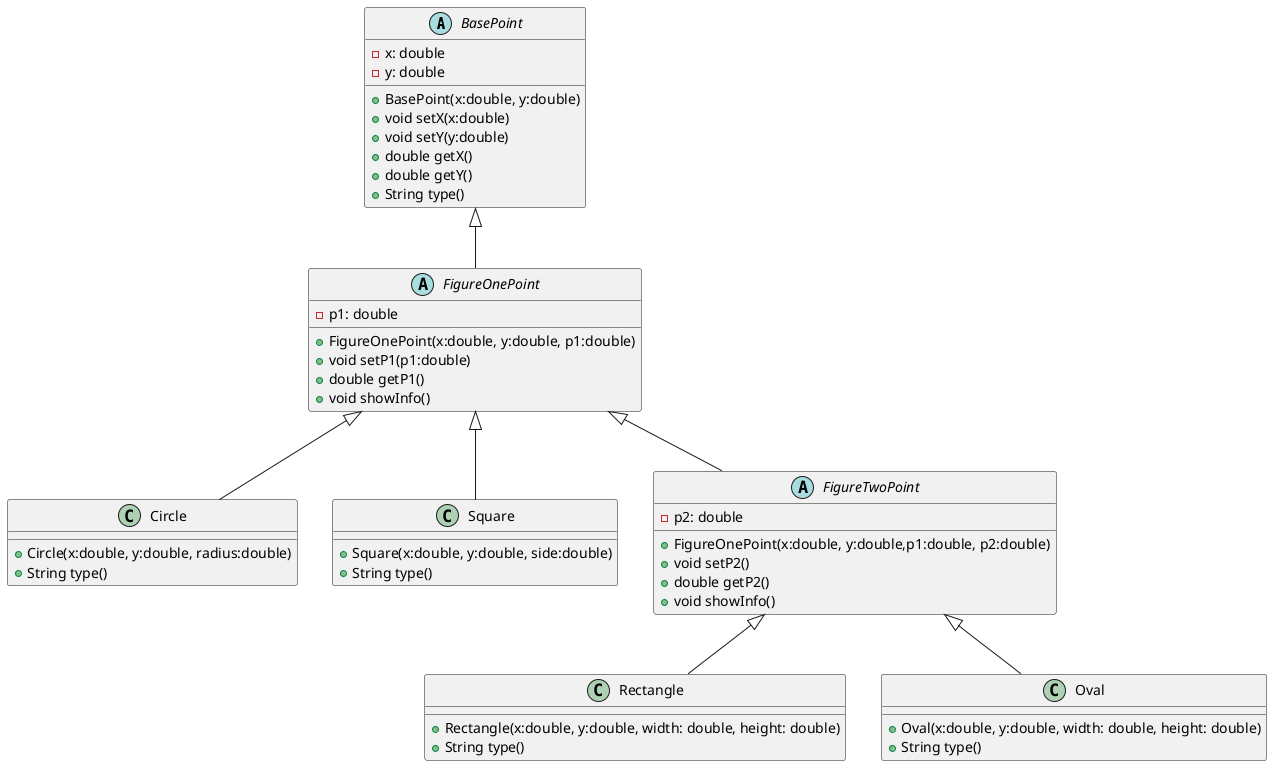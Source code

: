 @startuml
'https://plantuml.com/class-diagram

abstract class BasePoint {
    -x: double
    -y: double
    +BasePoint(x:double, y:double)
    +void setX(x:double)
    +void setY(y:double)
    +double getX()
    +double getY()
    +String type()
}
abstract class FigureOnePoint {
    -p1: double
    +FigureOnePoint(x:double, y:double, p1:double)
    +void setP1(p1:double)
    +double getP1()
    +void showInfo()
}
class Circle{
    +Circle(x:double, y:double, radius:double)
    +String type()
}
class Square{
    +Square(x:double, y:double, side:double)
    +String type()
}
abstract class FigureTwoPoint{
    -p2: double
    +FigureOnePoint(x:double, y:double,p1:double, p2:double)
    +void setP2()
    +double getP2()
    +void showInfo()
}
class Rectangle{
    +Rectangle(x:double, y:double, width: double, height: double)
    +String type()
}
class Oval{
    +Oval(x:double, y:double, width: double, height: double)
    +String type()
}

BasePoint <|-- FigureOnePoint
FigureOnePoint <|-- FigureTwoPoint

FigureOnePoint <|-- Circle
FigureOnePoint <|-- Square

FigureTwoPoint <|-- Rectangle
FigureTwoPoint <|-- Oval
@enduml